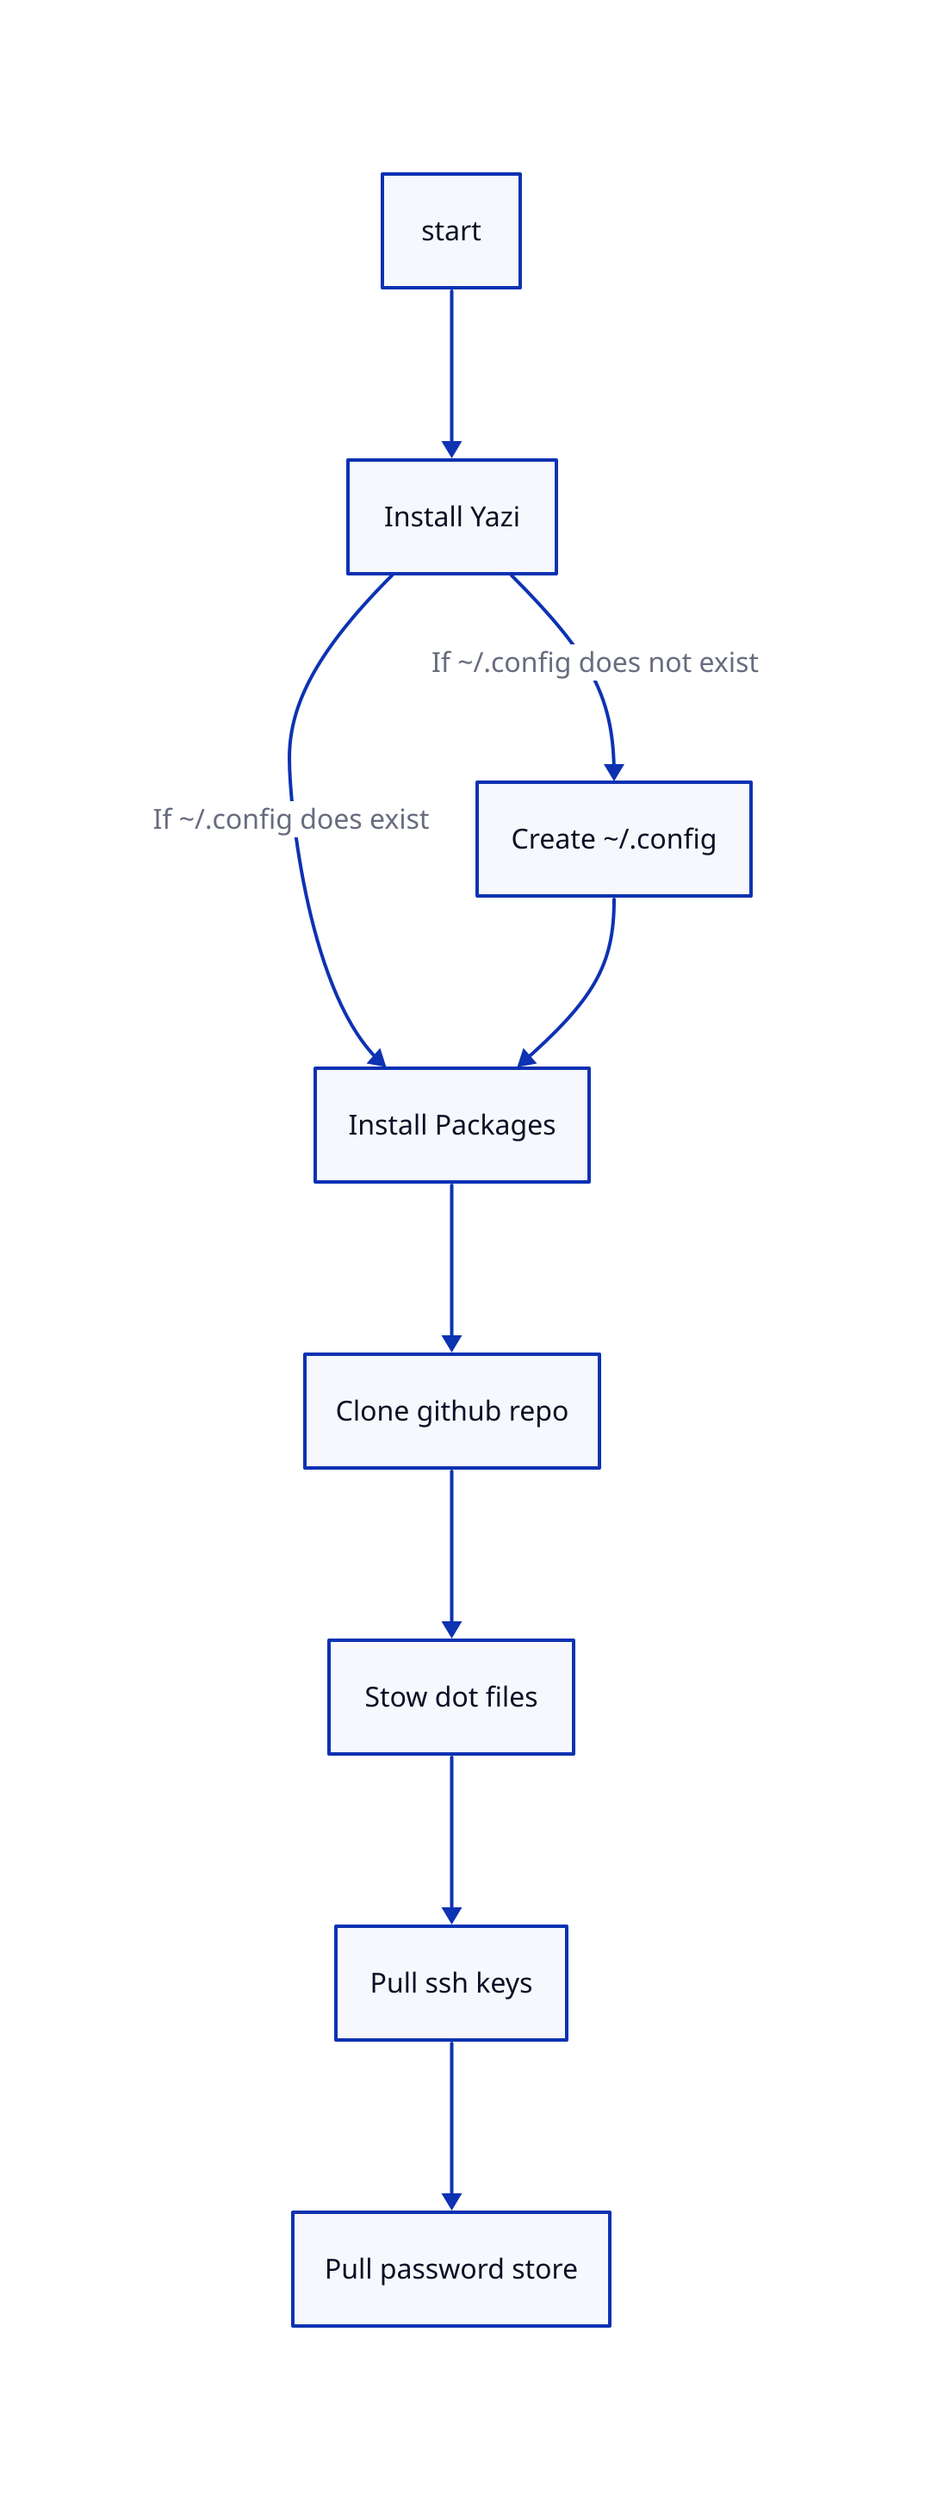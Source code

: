 start:start
start -> Install Yazi
Install Yazi -> "Create ~/.config": If ~/.config does not exist
Install Yazi -> Install Packages: If ~/.config does exist
"Create ~/.config" -> Install Packages
Install Packages -> Clone github repo
Clone github repo -> Stow dot files
Stow dot files -> Pull ssh keys
Pull ssh keys -> Pull password store
